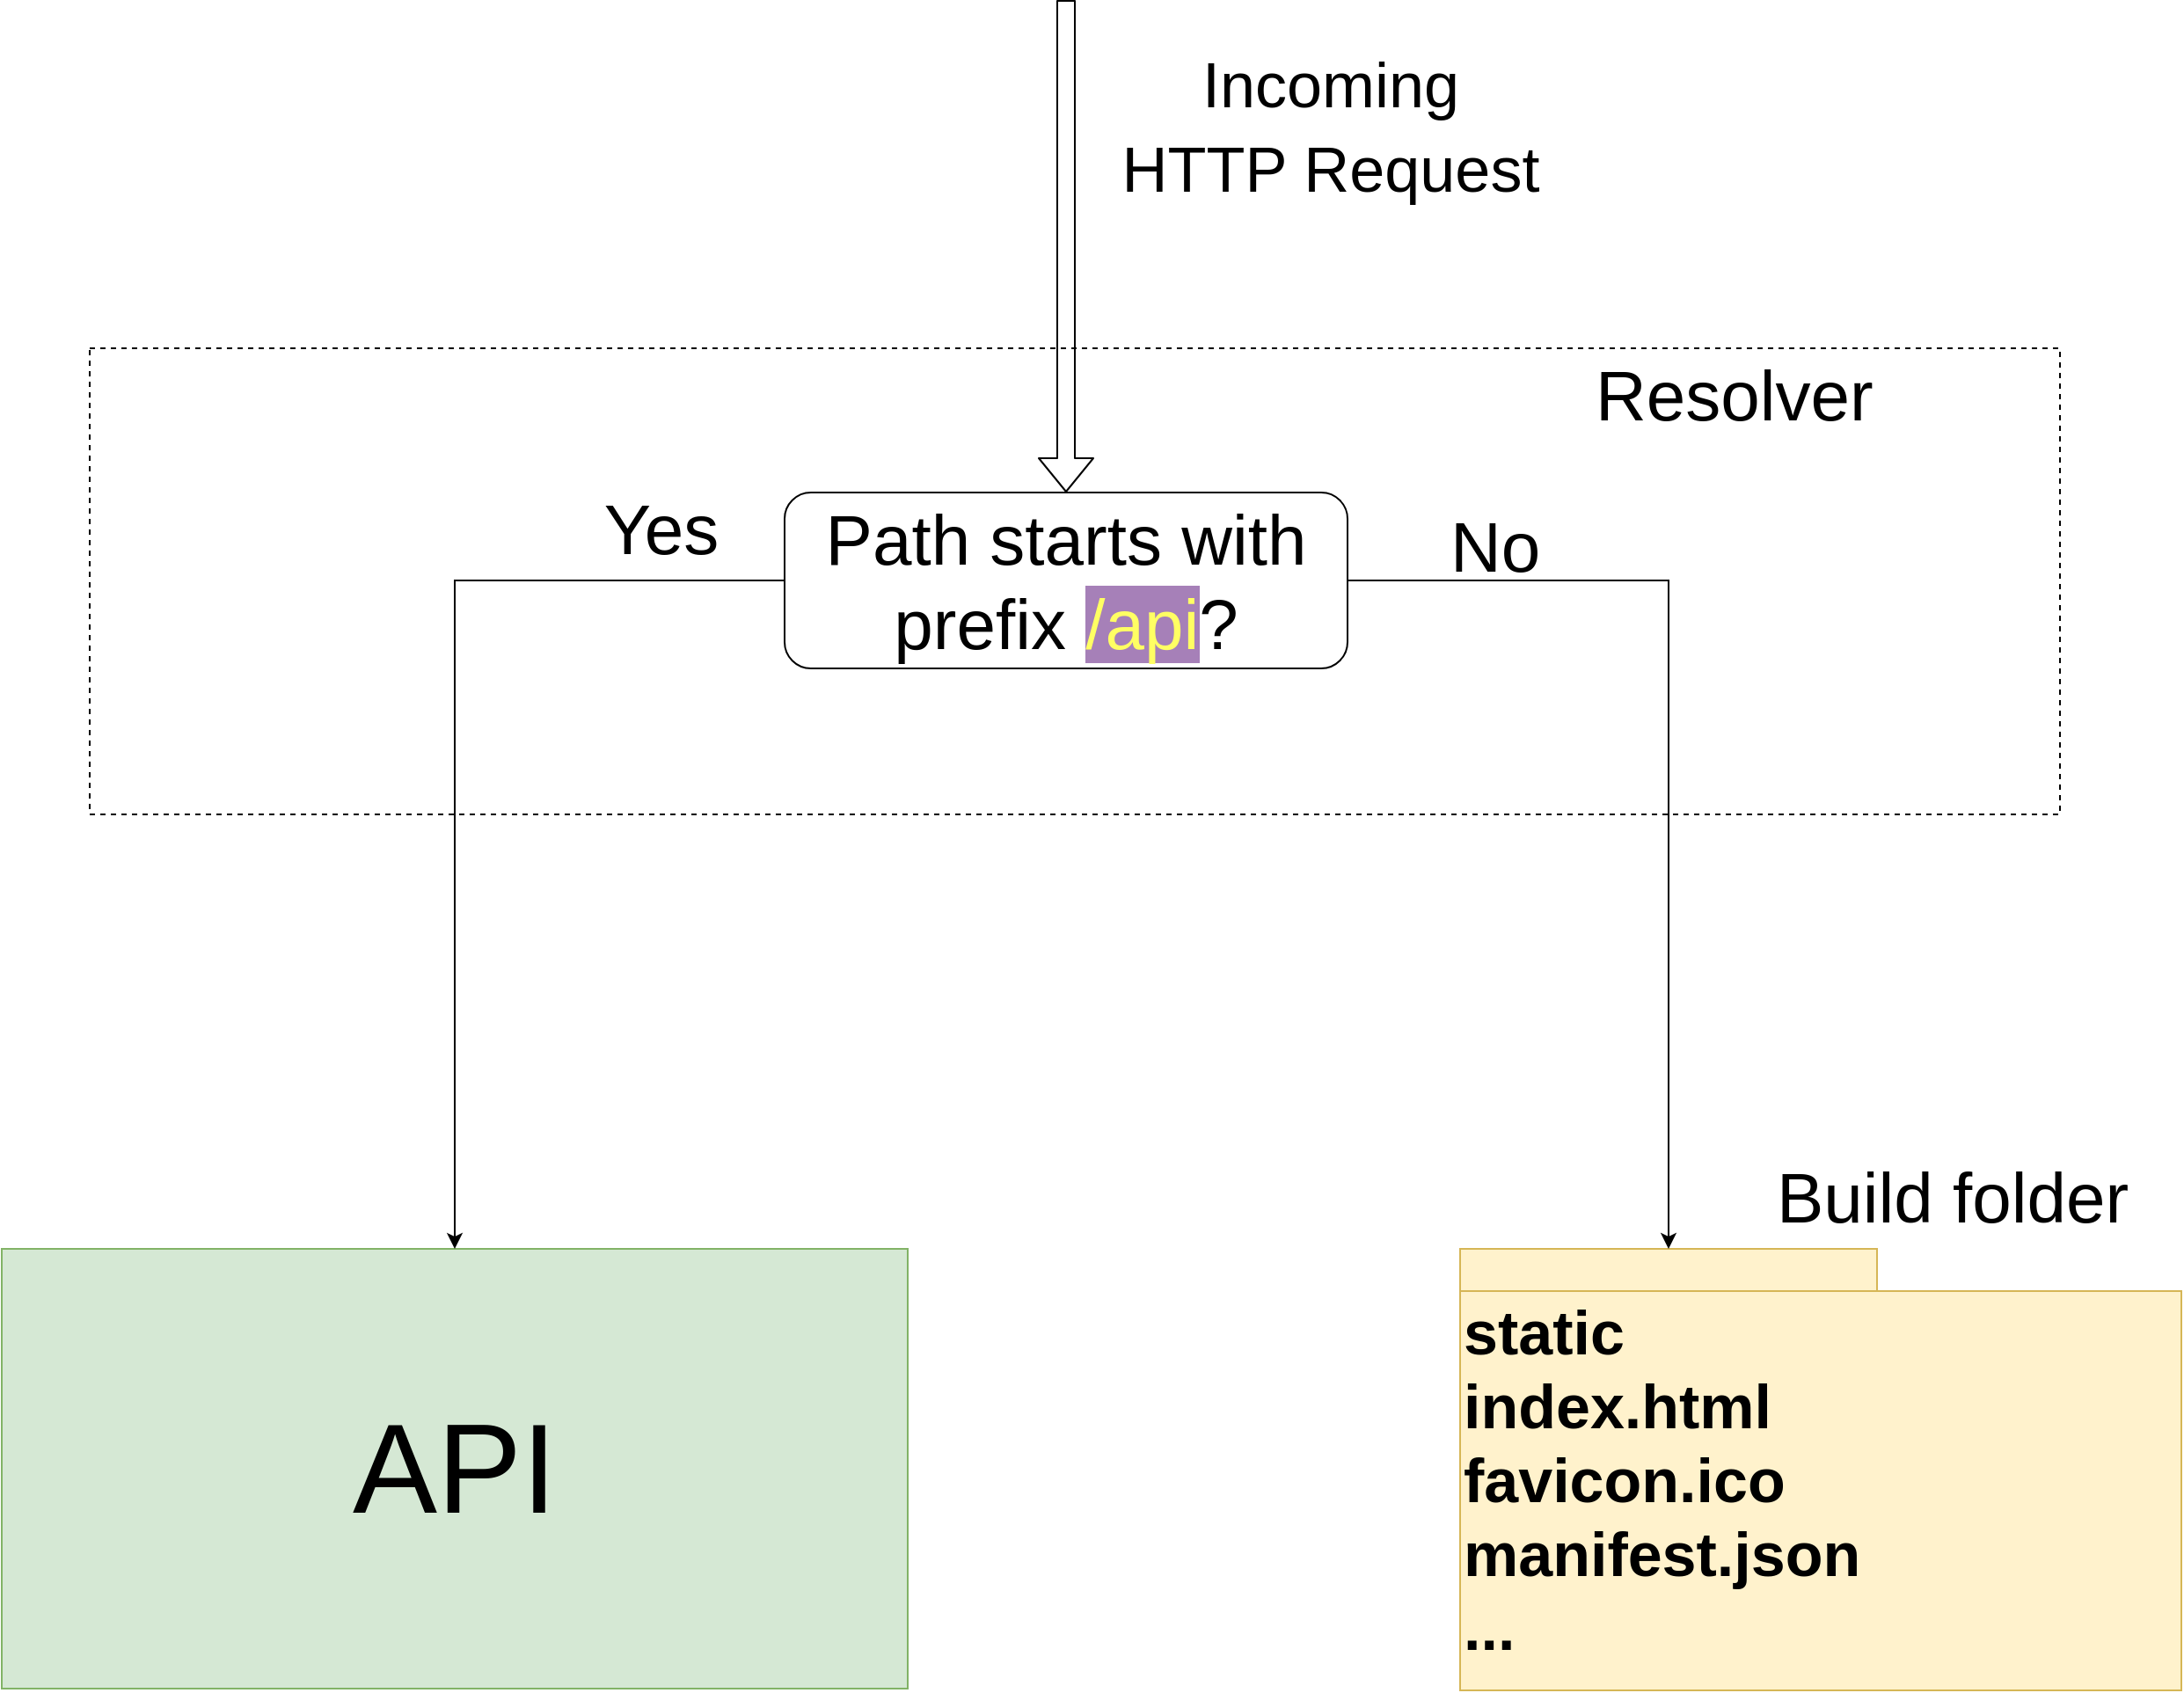 <mxfile version="12.1.3" pages="1"><diagram id="IvGARgvTlFMc-xgDN8Q2" name="Page-1"><mxGraphModel dx="3332" dy="670" grid="1" gridSize="10" guides="1" tooltips="1" connect="1" arrows="1" fold="1" page="1" pageScale="1" pageWidth="850" pageHeight="1100" math="0" shadow="0"><root><mxCell id="0"/><mxCell id="1" parent="0"/><mxCell id="8KVo4HAUxxsVifZhY3IF-74" value="" style="rounded=0;whiteSpace=wrap;html=1;dashed=1;" vertex="1" parent="1"><mxGeometry x="-1370" y="218" width="1120" height="265" as="geometry"/></mxCell><mxCell id="8KVo4HAUxxsVifZhY3IF-28" value="Build folder" style="text;html=1;strokeColor=none;fillColor=none;align=center;verticalAlign=middle;whiteSpace=wrap;rounded=0;fontSize=40;" vertex="1" parent="1"><mxGeometry x="-441" y="690" width="260" height="20" as="geometry"/></mxCell><mxCell id="8KVo4HAUxxsVifZhY3IF-39" value="No" style="text;html=1;strokeColor=none;fillColor=none;align=center;verticalAlign=middle;whiteSpace=wrap;rounded=0;labelBackgroundColor=none;fontSize=40;fontColor=#000000;" vertex="1" parent="1"><mxGeometry x="-591" y="320" width="40" height="20" as="geometry"/></mxCell><mxCell id="8KVo4HAUxxsVifZhY3IF-41" value="&lt;div align=&quot;center&quot;&gt;&lt;font style=&quot;font-size: 72px&quot;&gt;API&lt;/font&gt;&lt;/div&gt;" style="rounded=0;whiteSpace=wrap;html=1;fillColor=#d5e8d4;strokeColor=#82b366;align=center;" vertex="1" parent="1"><mxGeometry x="-1420" y="730" width="515" height="250" as="geometry"/></mxCell><mxCell id="8KVo4HAUxxsVifZhY3IF-43" value="Yes" style="text;html=1;strokeColor=none;fillColor=none;align=center;verticalAlign=middle;whiteSpace=wrap;rounded=0;labelBackgroundColor=none;fontSize=40;fontColor=#000000;" vertex="1" parent="1"><mxGeometry x="-1065" y="310" width="40" height="20" as="geometry"/></mxCell><mxCell id="8KVo4HAUxxsVifZhY3IF-48" value="&lt;div style=&quot;font-size: 35px&quot; align=&quot;left&quot;&gt;&lt;font style=&quot;font-size: 35px&quot;&gt;static&lt;br&gt;&lt;/font&gt;&lt;/div&gt;&lt;div style=&quot;font-size: 35px&quot; align=&quot;left&quot;&gt;&lt;font style=&quot;font-size: 35px&quot;&gt;index.html&lt;/font&gt;&lt;/div&gt;&lt;div style=&quot;font-size: 35px&quot; align=&quot;left&quot;&gt;&lt;font style=&quot;font-size: 35px&quot;&gt;favicon.ico&lt;/font&gt;&lt;/div&gt;&lt;div style=&quot;font-size: 35px&quot; align=&quot;left&quot;&gt;&lt;font style=&quot;font-size: 35px&quot;&gt;manifest.json&lt;/font&gt;&lt;/div&gt;&lt;div style=&quot;font-size: 35px&quot; align=&quot;left&quot;&gt;&lt;font style=&quot;font-size: 35px&quot;&gt;...&lt;br&gt;&lt;/font&gt;&lt;/div&gt;" style="shape=folder;fontStyle=1;spacingTop=10;tabWidth=237;tabHeight=24;tabPosition=left;html=1;labelBackgroundColor=none;fontSize=40;align=left;fillColor=#fff2cc;strokeColor=#d6b656;" vertex="1" parent="1"><mxGeometry x="-591" y="730" width="410" height="251" as="geometry"/></mxCell><mxCell id="8KVo4HAUxxsVifZhY3IF-49" value="&lt;div align=&quot;center&quot;&gt;&lt;font style=&quot;font-size: 36px&quot;&gt;Incoming&lt;/font&gt;&lt;/div&gt;&lt;div align=&quot;center&quot;&gt;&lt;font style=&quot;font-size: 36px&quot;&gt;HTTP Request&lt;/font&gt;&lt;/div&gt;" style="text;html=1;resizable=0;points=[];autosize=1;align=center;verticalAlign=top;spacingTop=-4;fontSize=40;fontColor=#000000;" vertex="1" parent="1"><mxGeometry x="-790" y="40" width="250" height="100" as="geometry"/></mxCell><mxCell id="8KVo4HAUxxsVifZhY3IF-70" style="edgeStyle=orthogonalEdgeStyle;rounded=0;orthogonalLoop=1;jettySize=auto;html=1;exitX=0;exitY=0.5;exitDx=0;exitDy=0;targetPerimeterSpacing=0;fillColor=none;fontSize=40;fontColor=#000000;" edge="1" parent="1" source="8KVo4HAUxxsVifZhY3IF-36" target="8KVo4HAUxxsVifZhY3IF-41"><mxGeometry relative="1" as="geometry"/></mxCell><mxCell id="8KVo4HAUxxsVifZhY3IF-36" value="Path starts with prefix &lt;span style=&quot;background-color: rgb(166 , 128 , 184)&quot;&gt;&lt;font color=&quot;#FFFF63&quot;&gt;/api&lt;/font&gt;&lt;/span&gt;?" style="rounded=1;whiteSpace=wrap;html=1;labelBackgroundColor=none;fontSize=40;fontColor=#000000;" vertex="1" parent="1"><mxGeometry x="-975" y="300" width="320" height="100" as="geometry"/></mxCell><mxCell id="8KVo4HAUxxsVifZhY3IF-58" style="edgeStyle=orthogonalEdgeStyle;rounded=0;orthogonalLoop=1;jettySize=auto;html=1;entryX=0;entryY=0;entryDx=118.5;entryDy=0;entryPerimeter=0;targetPerimeterSpacing=0;fillColor=none;fontSize=40;fontColor=#000000;" edge="1" parent="1" source="8KVo4HAUxxsVifZhY3IF-36" target="8KVo4HAUxxsVifZhY3IF-48"><mxGeometry relative="1" as="geometry"/></mxCell><mxCell id="8KVo4HAUxxsVifZhY3IF-71" value="" style="shape=flexArrow;endArrow=classic;html=1;fillColor=none;fontSize=40;fontColor=#000000;entryX=0.5;entryY=0;entryDx=0;entryDy=0;" edge="1" parent="1" target="8KVo4HAUxxsVifZhY3IF-36"><mxGeometry width="50" height="50" relative="1" as="geometry"><mxPoint x="-815" y="20" as="sourcePoint"/><mxPoint x="-815" y="290" as="targetPoint"/></mxGeometry></mxCell><mxCell id="8KVo4HAUxxsVifZhY3IF-75" value="Resolver" style="text;html=1;resizable=0;points=[];autosize=1;align=left;verticalAlign=top;spacingTop=-4;fontSize=40;fontColor=#000000;" vertex="1" parent="1"><mxGeometry x="-516" y="217.5" width="170" height="50" as="geometry"/></mxCell></root></mxGraphModel></diagram></mxfile>